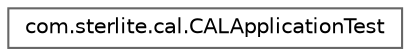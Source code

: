 digraph "Graphical Class Hierarchy"
{
 // LATEX_PDF_SIZE
  bgcolor="transparent";
  edge [fontname=Helvetica,fontsize=10,labelfontname=Helvetica,labelfontsize=10];
  node [fontname=Helvetica,fontsize=10,shape=box,height=0.2,width=0.4];
  rankdir="LR";
  Node0 [id="Node000000",label="com.sterlite.cal.CALApplicationTest",height=0.2,width=0.4,color="grey40", fillcolor="white", style="filled",URL="$classcom_1_1sterlite_1_1cal_1_1_c_a_l_application_test.html",tooltip=" "];
}

